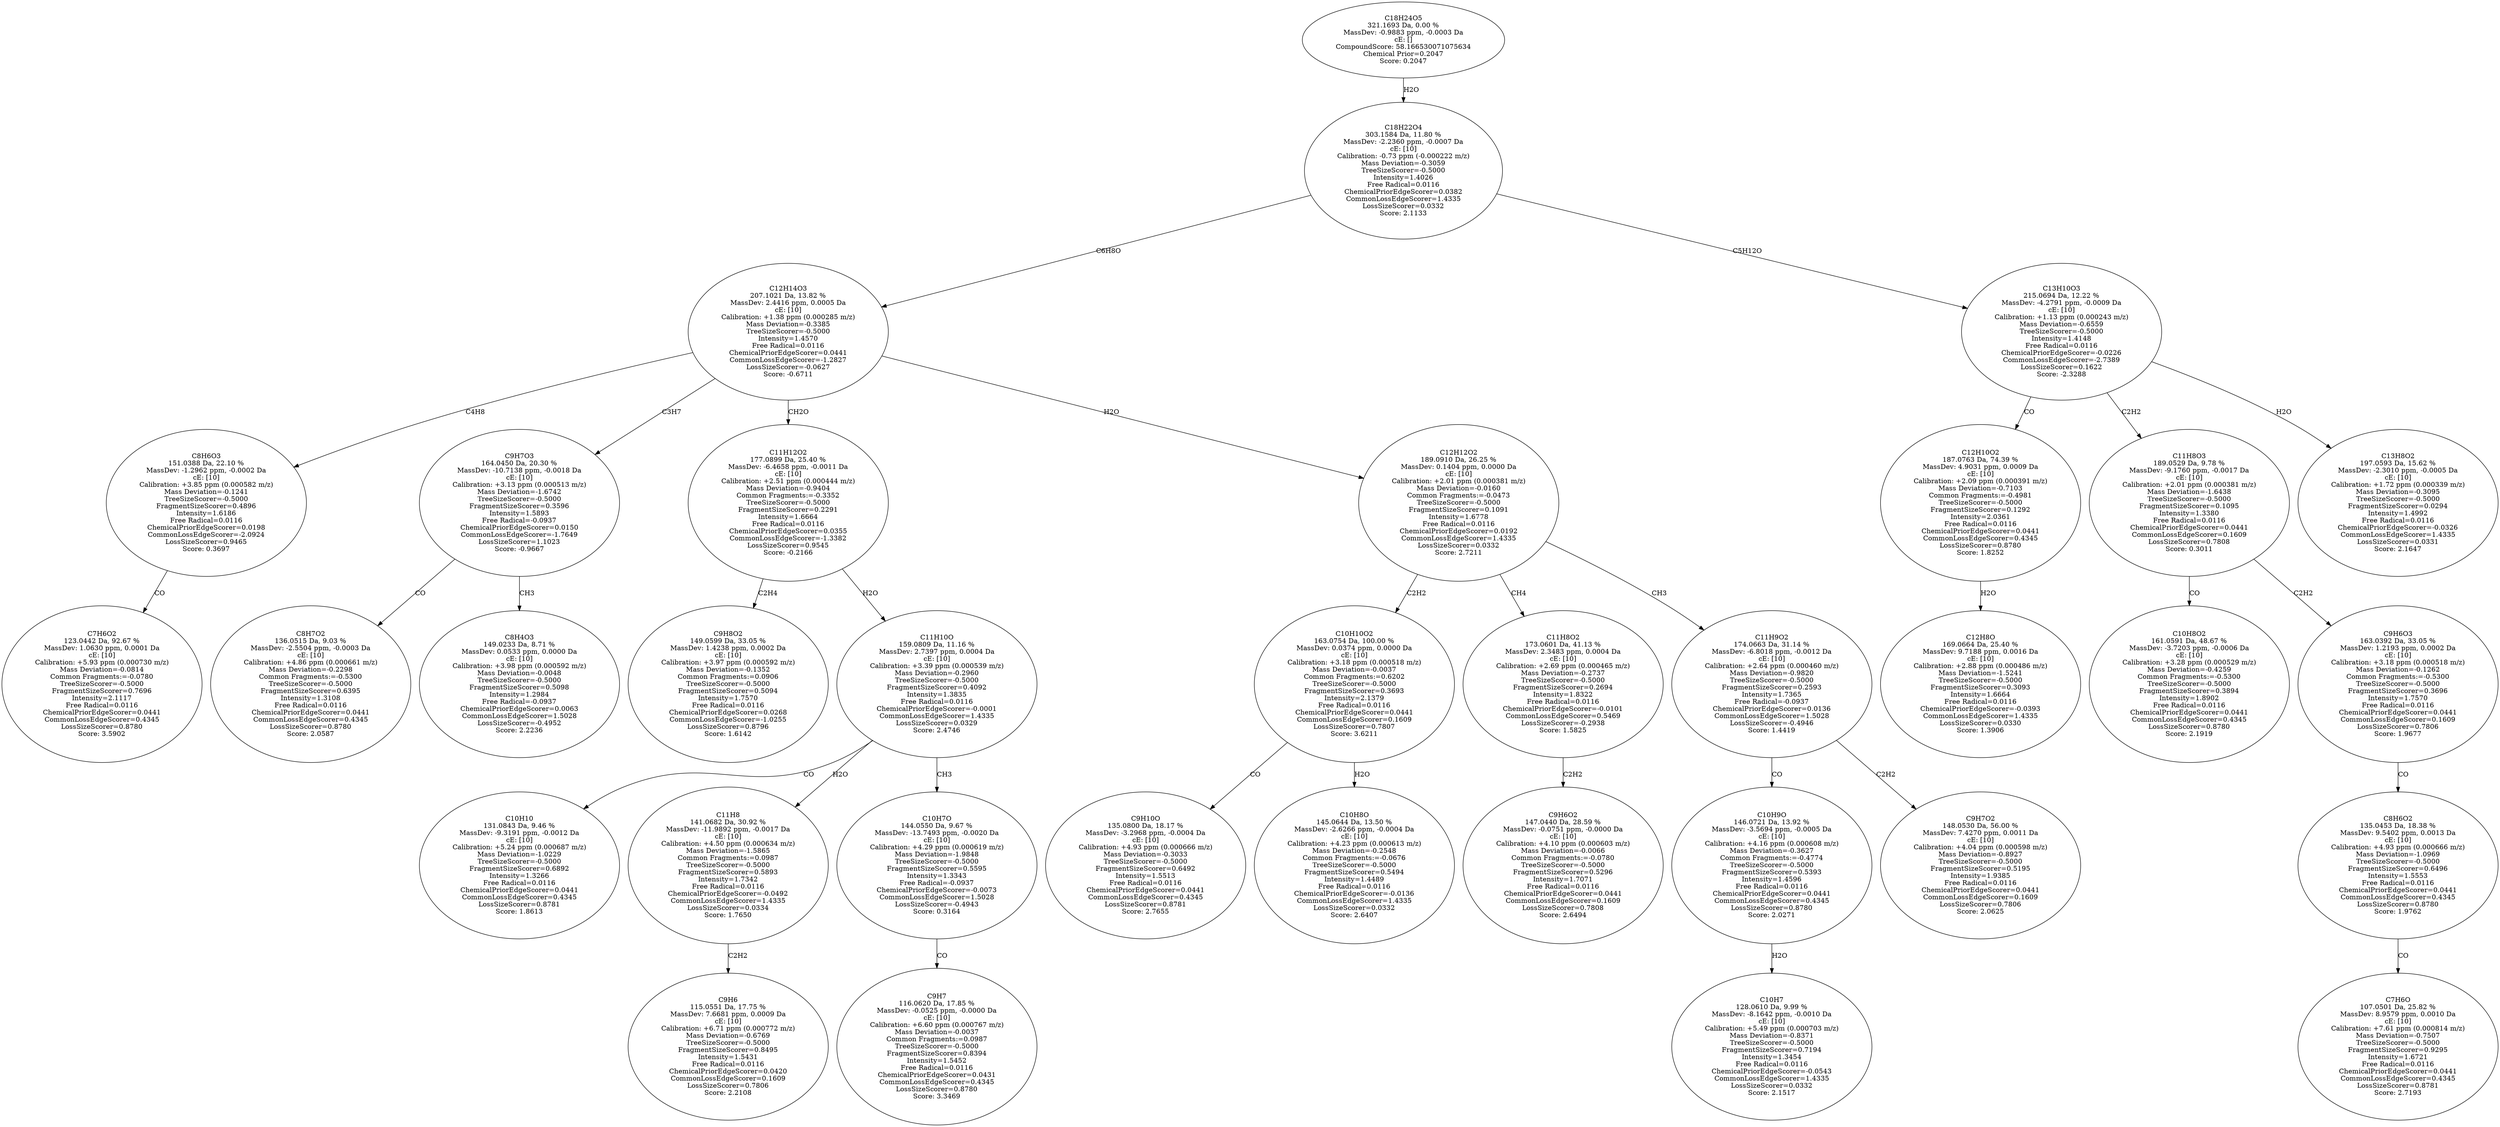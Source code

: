 strict digraph {
v1 [label="C7H6O2\n123.0442 Da, 92.67 %\nMassDev: 1.0630 ppm, 0.0001 Da\ncE: [10]\nCalibration: +5.93 ppm (0.000730 m/z)\nMass Deviation=-0.0814\nCommon Fragments:=-0.0780\nTreeSizeScorer=-0.5000\nFragmentSizeScorer=0.7696\nIntensity=2.1117\nFree Radical=0.0116\nChemicalPriorEdgeScorer=0.0441\nCommonLossEdgeScorer=0.4345\nLossSizeScorer=0.8780\nScore: 3.5902"];
v2 [label="C8H6O3\n151.0388 Da, 22.10 %\nMassDev: -1.2962 ppm, -0.0002 Da\ncE: [10]\nCalibration: +3.85 ppm (0.000582 m/z)\nMass Deviation=-0.1241\nTreeSizeScorer=-0.5000\nFragmentSizeScorer=0.4896\nIntensity=1.6186\nFree Radical=0.0116\nChemicalPriorEdgeScorer=0.0198\nCommonLossEdgeScorer=-2.0924\nLossSizeScorer=0.9465\nScore: 0.3697"];
v3 [label="C8H7O2\n136.0515 Da, 9.03 %\nMassDev: -2.5504 ppm, -0.0003 Da\ncE: [10]\nCalibration: +4.86 ppm (0.000661 m/z)\nMass Deviation=-0.2298\nCommon Fragments:=-0.5300\nTreeSizeScorer=-0.5000\nFragmentSizeScorer=0.6395\nIntensity=1.3108\nFree Radical=0.0116\nChemicalPriorEdgeScorer=0.0441\nCommonLossEdgeScorer=0.4345\nLossSizeScorer=0.8780\nScore: 2.0587"];
v4 [label="C8H4O3\n149.0233 Da, 8.71 %\nMassDev: 0.0533 ppm, 0.0000 Da\ncE: [10]\nCalibration: +3.98 ppm (0.000592 m/z)\nMass Deviation=-0.0048\nTreeSizeScorer=-0.5000\nFragmentSizeScorer=0.5098\nIntensity=1.2984\nFree Radical=-0.0937\nChemicalPriorEdgeScorer=0.0063\nCommonLossEdgeScorer=1.5028\nLossSizeScorer=-0.4952\nScore: 2.2236"];
v5 [label="C9H7O3\n164.0450 Da, 20.30 %\nMassDev: -10.7138 ppm, -0.0018 Da\ncE: [10]\nCalibration: +3.13 ppm (0.000513 m/z)\nMass Deviation=-1.6742\nTreeSizeScorer=-0.5000\nFragmentSizeScorer=0.3596\nIntensity=1.5893\nFree Radical=-0.0937\nChemicalPriorEdgeScorer=0.0150\nCommonLossEdgeScorer=-1.7649\nLossSizeScorer=1.1023\nScore: -0.9667"];
v6 [label="C9H8O2\n149.0599 Da, 33.05 %\nMassDev: 1.4238 ppm, 0.0002 Da\ncE: [10]\nCalibration: +3.97 ppm (0.000592 m/z)\nMass Deviation=-0.1352\nCommon Fragments:=0.0906\nTreeSizeScorer=-0.5000\nFragmentSizeScorer=0.5094\nIntensity=1.7570\nFree Radical=0.0116\nChemicalPriorEdgeScorer=0.0268\nCommonLossEdgeScorer=-1.0255\nLossSizeScorer=0.8796\nScore: 1.6142"];
v7 [label="C10H10\n131.0843 Da, 9.46 %\nMassDev: -9.3191 ppm, -0.0012 Da\ncE: [10]\nCalibration: +5.24 ppm (0.000687 m/z)\nMass Deviation=-1.0229\nTreeSizeScorer=-0.5000\nFragmentSizeScorer=0.6892\nIntensity=1.3266\nFree Radical=0.0116\nChemicalPriorEdgeScorer=0.0441\nCommonLossEdgeScorer=0.4345\nLossSizeScorer=0.8781\nScore: 1.8613"];
v8 [label="C9H6\n115.0551 Da, 17.75 %\nMassDev: 7.6681 ppm, 0.0009 Da\ncE: [10]\nCalibration: +6.71 ppm (0.000772 m/z)\nMass Deviation=-0.6769\nTreeSizeScorer=-0.5000\nFragmentSizeScorer=0.8495\nIntensity=1.5431\nFree Radical=0.0116\nChemicalPriorEdgeScorer=0.0420\nCommonLossEdgeScorer=0.1609\nLossSizeScorer=0.7806\nScore: 2.2108"];
v9 [label="C11H8\n141.0682 Da, 30.92 %\nMassDev: -11.9892 ppm, -0.0017 Da\ncE: [10]\nCalibration: +4.50 ppm (0.000634 m/z)\nMass Deviation=-1.5865\nCommon Fragments:=0.0987\nTreeSizeScorer=-0.5000\nFragmentSizeScorer=0.5893\nIntensity=1.7342\nFree Radical=0.0116\nChemicalPriorEdgeScorer=-0.0492\nCommonLossEdgeScorer=1.4335\nLossSizeScorer=0.0334\nScore: 1.7650"];
v10 [label="C9H7\n116.0620 Da, 17.85 %\nMassDev: -0.0525 ppm, -0.0000 Da\ncE: [10]\nCalibration: +6.60 ppm (0.000767 m/z)\nMass Deviation=-0.0037\nCommon Fragments:=0.0987\nTreeSizeScorer=-0.5000\nFragmentSizeScorer=0.8394\nIntensity=1.5452\nFree Radical=0.0116\nChemicalPriorEdgeScorer=0.0431\nCommonLossEdgeScorer=0.4345\nLossSizeScorer=0.8780\nScore: 3.3469"];
v11 [label="C10H7O\n144.0550 Da, 9.67 %\nMassDev: -13.7493 ppm, -0.0020 Da\ncE: [10]\nCalibration: +4.29 ppm (0.000619 m/z)\nMass Deviation=-1.9848\nTreeSizeScorer=-0.5000\nFragmentSizeScorer=0.5595\nIntensity=1.3343\nFree Radical=-0.0937\nChemicalPriorEdgeScorer=-0.0073\nCommonLossEdgeScorer=1.5028\nLossSizeScorer=-0.4943\nScore: 0.3164"];
v12 [label="C11H10O\n159.0809 Da, 11.16 %\nMassDev: 2.7397 ppm, 0.0004 Da\ncE: [10]\nCalibration: +3.39 ppm (0.000539 m/z)\nMass Deviation=-0.2960\nTreeSizeScorer=-0.5000\nFragmentSizeScorer=0.4092\nIntensity=1.3835\nFree Radical=0.0116\nChemicalPriorEdgeScorer=-0.0001\nCommonLossEdgeScorer=1.4335\nLossSizeScorer=0.0329\nScore: 2.4746"];
v13 [label="C11H12O2\n177.0899 Da, 25.40 %\nMassDev: -6.4658 ppm, -0.0011 Da\ncE: [10]\nCalibration: +2.51 ppm (0.000444 m/z)\nMass Deviation=-0.9404\nCommon Fragments:=-0.3352\nTreeSizeScorer=-0.5000\nFragmentSizeScorer=0.2291\nIntensity=1.6664\nFree Radical=0.0116\nChemicalPriorEdgeScorer=0.0355\nCommonLossEdgeScorer=-1.3382\nLossSizeScorer=0.9545\nScore: -0.2166"];
v14 [label="C9H10O\n135.0800 Da, 18.17 %\nMassDev: -3.2968 ppm, -0.0004 Da\ncE: [10]\nCalibration: +4.93 ppm (0.000666 m/z)\nMass Deviation=-0.3033\nTreeSizeScorer=-0.5000\nFragmentSizeScorer=0.6492\nIntensity=1.5513\nFree Radical=0.0116\nChemicalPriorEdgeScorer=0.0441\nCommonLossEdgeScorer=0.4345\nLossSizeScorer=0.8781\nScore: 2.7655"];
v15 [label="C10H8O\n145.0644 Da, 13.50 %\nMassDev: -2.6266 ppm, -0.0004 Da\ncE: [10]\nCalibration: +4.23 ppm (0.000613 m/z)\nMass Deviation=-0.2548\nCommon Fragments:=-0.0676\nTreeSizeScorer=-0.5000\nFragmentSizeScorer=0.5494\nIntensity=1.4489\nFree Radical=0.0116\nChemicalPriorEdgeScorer=-0.0136\nCommonLossEdgeScorer=1.4335\nLossSizeScorer=0.0332\nScore: 2.6407"];
v16 [label="C10H10O2\n163.0754 Da, 100.00 %\nMassDev: 0.0374 ppm, 0.0000 Da\ncE: [10]\nCalibration: +3.18 ppm (0.000518 m/z)\nMass Deviation=-0.0037\nCommon Fragments:=0.6202\nTreeSizeScorer=-0.5000\nFragmentSizeScorer=0.3693\nIntensity=2.1379\nFree Radical=0.0116\nChemicalPriorEdgeScorer=0.0441\nCommonLossEdgeScorer=0.1609\nLossSizeScorer=0.7807\nScore: 3.6211"];
v17 [label="C9H6O2\n147.0440 Da, 28.59 %\nMassDev: -0.0751 ppm, -0.0000 Da\ncE: [10]\nCalibration: +4.10 ppm (0.000603 m/z)\nMass Deviation=-0.0066\nCommon Fragments:=-0.0780\nTreeSizeScorer=-0.5000\nFragmentSizeScorer=0.5296\nIntensity=1.7071\nFree Radical=0.0116\nChemicalPriorEdgeScorer=0.0441\nCommonLossEdgeScorer=0.1609\nLossSizeScorer=0.7808\nScore: 2.6494"];
v18 [label="C11H8O2\n173.0601 Da, 41.13 %\nMassDev: 2.3483 ppm, 0.0004 Da\ncE: [10]\nCalibration: +2.69 ppm (0.000465 m/z)\nMass Deviation=-0.2737\nTreeSizeScorer=-0.5000\nFragmentSizeScorer=0.2694\nIntensity=1.8322\nFree Radical=0.0116\nChemicalPriorEdgeScorer=-0.0101\nCommonLossEdgeScorer=0.5469\nLossSizeScorer=-0.2938\nScore: 1.5825"];
v19 [label="C10H7\n128.0610 Da, 9.99 %\nMassDev: -8.1642 ppm, -0.0010 Da\ncE: [10]\nCalibration: +5.49 ppm (0.000703 m/z)\nMass Deviation=-0.8371\nTreeSizeScorer=-0.5000\nFragmentSizeScorer=0.7194\nIntensity=1.3454\nFree Radical=0.0116\nChemicalPriorEdgeScorer=-0.0543\nCommonLossEdgeScorer=1.4335\nLossSizeScorer=0.0332\nScore: 2.1517"];
v20 [label="C10H9O\n146.0721 Da, 13.92 %\nMassDev: -3.5694 ppm, -0.0005 Da\ncE: [10]\nCalibration: +4.16 ppm (0.000608 m/z)\nMass Deviation=-0.3627\nCommon Fragments:=-0.4774\nTreeSizeScorer=-0.5000\nFragmentSizeScorer=0.5393\nIntensity=1.4596\nFree Radical=0.0116\nChemicalPriorEdgeScorer=0.0441\nCommonLossEdgeScorer=0.4345\nLossSizeScorer=0.8780\nScore: 2.0271"];
v21 [label="C9H7O2\n148.0530 Da, 56.00 %\nMassDev: 7.4270 ppm, 0.0011 Da\ncE: [10]\nCalibration: +4.04 ppm (0.000598 m/z)\nMass Deviation=-0.8927\nTreeSizeScorer=-0.5000\nFragmentSizeScorer=0.5195\nIntensity=1.9385\nFree Radical=0.0116\nChemicalPriorEdgeScorer=0.0441\nCommonLossEdgeScorer=0.1609\nLossSizeScorer=0.7806\nScore: 2.0625"];
v22 [label="C11H9O2\n174.0663 Da, 31.14 %\nMassDev: -6.8018 ppm, -0.0012 Da\ncE: [10]\nCalibration: +2.64 ppm (0.000460 m/z)\nMass Deviation=-0.9820\nTreeSizeScorer=-0.5000\nFragmentSizeScorer=0.2593\nIntensity=1.7365\nFree Radical=-0.0937\nChemicalPriorEdgeScorer=0.0136\nCommonLossEdgeScorer=1.5028\nLossSizeScorer=-0.4946\nScore: 1.4419"];
v23 [label="C12H12O2\n189.0910 Da, 26.25 %\nMassDev: 0.1404 ppm, 0.0000 Da\ncE: [10]\nCalibration: +2.01 ppm (0.000381 m/z)\nMass Deviation=-0.0160\nCommon Fragments:=-0.0473\nTreeSizeScorer=-0.5000\nFragmentSizeScorer=0.1091\nIntensity=1.6778\nFree Radical=0.0116\nChemicalPriorEdgeScorer=0.0192\nCommonLossEdgeScorer=1.4335\nLossSizeScorer=0.0332\nScore: 2.7211"];
v24 [label="C12H14O3\n207.1021 Da, 13.82 %\nMassDev: 2.4416 ppm, 0.0005 Da\ncE: [10]\nCalibration: +1.38 ppm (0.000285 m/z)\nMass Deviation=-0.3385\nTreeSizeScorer=-0.5000\nIntensity=1.4570\nFree Radical=0.0116\nChemicalPriorEdgeScorer=0.0441\nCommonLossEdgeScorer=-1.2827\nLossSizeScorer=-0.0627\nScore: -0.6711"];
v25 [label="C12H8O\n169.0664 Da, 25.40 %\nMassDev: 9.7188 ppm, 0.0016 Da\ncE: [10]\nCalibration: +2.88 ppm (0.000486 m/z)\nMass Deviation=-1.5241\nTreeSizeScorer=-0.5000\nFragmentSizeScorer=0.3093\nIntensity=1.6664\nFree Radical=0.0116\nChemicalPriorEdgeScorer=-0.0393\nCommonLossEdgeScorer=1.4335\nLossSizeScorer=0.0330\nScore: 1.3906"];
v26 [label="C12H10O2\n187.0763 Da, 74.39 %\nMassDev: 4.9031 ppm, 0.0009 Da\ncE: [10]\nCalibration: +2.09 ppm (0.000391 m/z)\nMass Deviation=-0.7103\nCommon Fragments:=-0.4981\nTreeSizeScorer=-0.5000\nFragmentSizeScorer=0.1292\nIntensity=2.0361\nFree Radical=0.0116\nChemicalPriorEdgeScorer=0.0441\nCommonLossEdgeScorer=0.4345\nLossSizeScorer=0.8780\nScore: 1.8252"];
v27 [label="C10H8O2\n161.0591 Da, 48.67 %\nMassDev: -3.7203 ppm, -0.0006 Da\ncE: [10]\nCalibration: +3.28 ppm (0.000529 m/z)\nMass Deviation=-0.4259\nCommon Fragments:=-0.5300\nTreeSizeScorer=-0.5000\nFragmentSizeScorer=0.3894\nIntensity=1.8902\nFree Radical=0.0116\nChemicalPriorEdgeScorer=0.0441\nCommonLossEdgeScorer=0.4345\nLossSizeScorer=0.8780\nScore: 2.1919"];
v28 [label="C7H6O\n107.0501 Da, 25.82 %\nMassDev: 8.9579 ppm, 0.0010 Da\ncE: [10]\nCalibration: +7.61 ppm (0.000814 m/z)\nMass Deviation=-0.7507\nTreeSizeScorer=-0.5000\nFragmentSizeScorer=0.9295\nIntensity=1.6721\nFree Radical=0.0116\nChemicalPriorEdgeScorer=0.0441\nCommonLossEdgeScorer=0.4345\nLossSizeScorer=0.8781\nScore: 2.7193"];
v29 [label="C8H6O2\n135.0453 Da, 18.38 %\nMassDev: 9.5402 ppm, 0.0013 Da\ncE: [10]\nCalibration: +4.93 ppm (0.000666 m/z)\nMass Deviation=-1.0969\nTreeSizeScorer=-0.5000\nFragmentSizeScorer=0.6496\nIntensity=1.5553\nFree Radical=0.0116\nChemicalPriorEdgeScorer=0.0441\nCommonLossEdgeScorer=0.4345\nLossSizeScorer=0.8780\nScore: 1.9762"];
v30 [label="C9H6O3\n163.0392 Da, 33.05 %\nMassDev: 1.2193 ppm, 0.0002 Da\ncE: [10]\nCalibration: +3.18 ppm (0.000518 m/z)\nMass Deviation=-0.1262\nCommon Fragments:=-0.5300\nTreeSizeScorer=-0.5000\nFragmentSizeScorer=0.3696\nIntensity=1.7570\nFree Radical=0.0116\nChemicalPriorEdgeScorer=0.0441\nCommonLossEdgeScorer=0.1609\nLossSizeScorer=0.7806\nScore: 1.9677"];
v31 [label="C11H8O3\n189.0529 Da, 9.78 %\nMassDev: -9.1760 ppm, -0.0017 Da\ncE: [10]\nCalibration: +2.01 ppm (0.000381 m/z)\nMass Deviation=-1.6438\nTreeSizeScorer=-0.5000\nFragmentSizeScorer=0.1095\nIntensity=1.3380\nFree Radical=0.0116\nChemicalPriorEdgeScorer=0.0441\nCommonLossEdgeScorer=0.1609\nLossSizeScorer=0.7808\nScore: 0.3011"];
v32 [label="C13H8O2\n197.0593 Da, 15.62 %\nMassDev: -2.3010 ppm, -0.0005 Da\ncE: [10]\nCalibration: +1.72 ppm (0.000339 m/z)\nMass Deviation=-0.3095\nTreeSizeScorer=-0.5000\nFragmentSizeScorer=0.0294\nIntensity=1.4992\nFree Radical=0.0116\nChemicalPriorEdgeScorer=-0.0326\nCommonLossEdgeScorer=1.4335\nLossSizeScorer=0.0331\nScore: 2.1647"];
v33 [label="C13H10O3\n215.0694 Da, 12.22 %\nMassDev: -4.2791 ppm, -0.0009 Da\ncE: [10]\nCalibration: +1.13 ppm (0.000243 m/z)\nMass Deviation=-0.6559\nTreeSizeScorer=-0.5000\nIntensity=1.4148\nFree Radical=0.0116\nChemicalPriorEdgeScorer=-0.0226\nCommonLossEdgeScorer=-2.7389\nLossSizeScorer=0.1622\nScore: -2.3288"];
v34 [label="C18H22O4\n303.1584 Da, 11.80 %\nMassDev: -2.2360 ppm, -0.0007 Da\ncE: [10]\nCalibration: -0.73 ppm (-0.000222 m/z)\nMass Deviation=-0.3059\nTreeSizeScorer=-0.5000\nIntensity=1.4026\nFree Radical=0.0116\nChemicalPriorEdgeScorer=0.0382\nCommonLossEdgeScorer=1.4335\nLossSizeScorer=0.0332\nScore: 2.1133"];
v35 [label="C18H24O5\n321.1693 Da, 0.00 %\nMassDev: -0.9883 ppm, -0.0003 Da\ncE: []\nCompoundScore: 58.166530071075634\nChemical Prior=0.2047\nScore: 0.2047"];
v2 -> v1 [label="CO"];
v24 -> v2 [label="C4H8"];
v5 -> v3 [label="CO"];
v5 -> v4 [label="CH3"];
v24 -> v5 [label="C3H7"];
v13 -> v6 [label="C2H4"];
v12 -> v7 [label="CO"];
v9 -> v8 [label="C2H2"];
v12 -> v9 [label="H2O"];
v11 -> v10 [label="CO"];
v12 -> v11 [label="CH3"];
v13 -> v12 [label="H2O"];
v24 -> v13 [label="CH2O"];
v16 -> v14 [label="CO"];
v16 -> v15 [label="H2O"];
v23 -> v16 [label="C2H2"];
v18 -> v17 [label="C2H2"];
v23 -> v18 [label="CH4"];
v20 -> v19 [label="H2O"];
v22 -> v20 [label="CO"];
v22 -> v21 [label="C2H2"];
v23 -> v22 [label="CH3"];
v24 -> v23 [label="H2O"];
v34 -> v24 [label="C6H8O"];
v26 -> v25 [label="H2O"];
v33 -> v26 [label="CO"];
v31 -> v27 [label="CO"];
v29 -> v28 [label="CO"];
v30 -> v29 [label="CO"];
v31 -> v30 [label="C2H2"];
v33 -> v31 [label="C2H2"];
v33 -> v32 [label="H2O"];
v34 -> v33 [label="C5H12O"];
v35 -> v34 [label="H2O"];
}